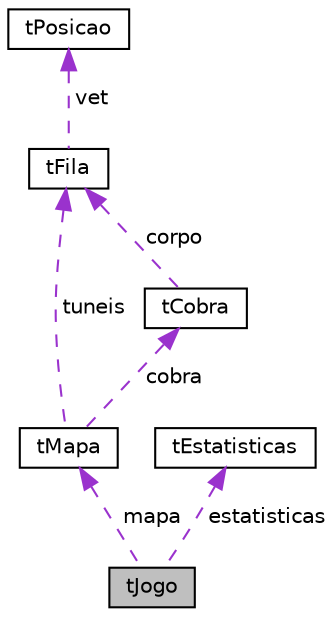 digraph "tJogo"
{
 // LATEX_PDF_SIZE
  edge [fontname="Helvetica",fontsize="10",labelfontname="Helvetica",labelfontsize="10"];
  node [fontname="Helvetica",fontsize="10",shape=record];
  Node1 [label="tJogo",height=0.2,width=0.4,color="black", fillcolor="grey75", style="filled", fontcolor="black",tooltip="Representa o jogo snake."];
  Node2 -> Node1 [dir="back",color="darkorchid3",fontsize="10",style="dashed",label=" mapa" ,fontname="Helvetica"];
  Node2 [label="tMapa",height=0.2,width=0.4,color="black", fillcolor="white", style="filled",URL="$structtMapa.html",tooltip="Representa o mapa no jogo."];
  Node3 -> Node2 [dir="back",color="darkorchid3",fontsize="10",style="dashed",label=" tuneis" ,fontname="Helvetica"];
  Node3 [label="tFila",height=0.2,width=0.4,color="black", fillcolor="white", style="filled",URL="$structtFila.html",tooltip="Representa uma estrultura de dados fila, de fluxo FIFO."];
  Node4 -> Node3 [dir="back",color="darkorchid3",fontsize="10",style="dashed",label=" vet" ,fontname="Helvetica"];
  Node4 [label="tPosicao",height=0.2,width=0.4,color="black", fillcolor="white", style="filled",URL="$structtPosicao.html",tooltip="Representa uma posicao em uma matriz bidimensional."];
  Node5 -> Node2 [dir="back",color="darkorchid3",fontsize="10",style="dashed",label=" cobra" ,fontname="Helvetica"];
  Node5 [label="tCobra",height=0.2,width=0.4,color="black", fillcolor="white", style="filled",URL="$structtCobra.html",tooltip="Representa a cobra no mapa."];
  Node3 -> Node5 [dir="back",color="darkorchid3",fontsize="10",style="dashed",label=" corpo" ,fontname="Helvetica"];
  Node6 -> Node1 [dir="back",color="darkorchid3",fontsize="10",style="dashed",label=" estatisticas" ,fontname="Helvetica"];
  Node6 [label="tEstatisticas",height=0.2,width=0.4,color="black", fillcolor="white", style="filled",URL="$structtEstatisticas.html",tooltip="Representa as estatisticas do jogo."];
}
